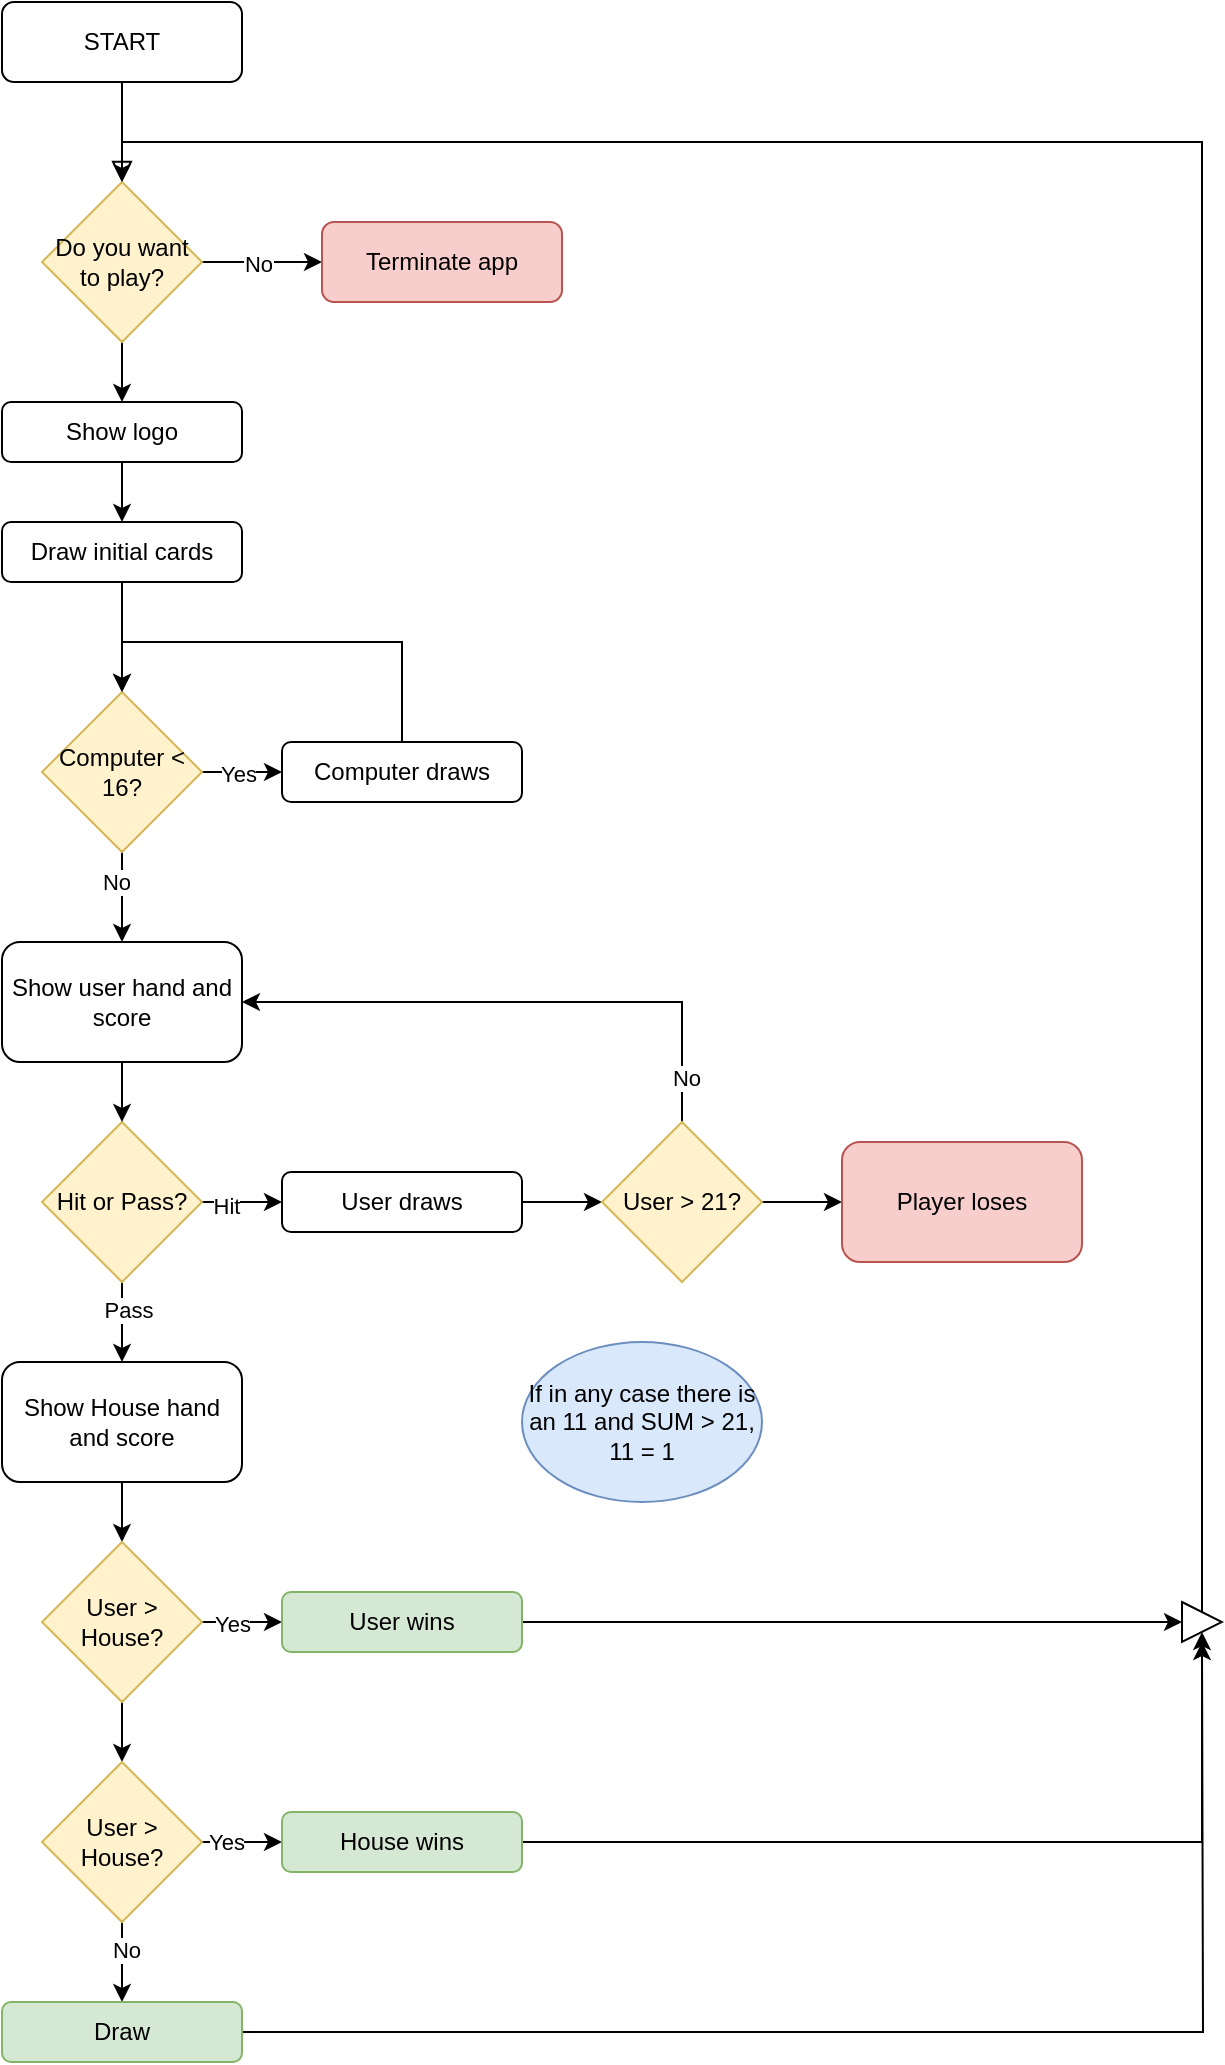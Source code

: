 <mxfile version="26.0.14">
  <diagram id="C5RBs43oDa-KdzZeNtuy" name="Page-1">
    <mxGraphModel dx="1364" dy="795" grid="1" gridSize="10" guides="1" tooltips="1" connect="1" arrows="1" fold="1" page="1" pageScale="1" pageWidth="827" pageHeight="1169" math="0" shadow="0">
      <root>
        <mxCell id="WIyWlLk6GJQsqaUBKTNV-0" />
        <mxCell id="WIyWlLk6GJQsqaUBKTNV-1" parent="WIyWlLk6GJQsqaUBKTNV-0" />
        <mxCell id="WIyWlLk6GJQsqaUBKTNV-2" value="" style="rounded=0;html=1;jettySize=auto;orthogonalLoop=1;fontSize=11;endArrow=block;endFill=0;endSize=8;strokeWidth=1;shadow=0;labelBackgroundColor=none;edgeStyle=orthogonalEdgeStyle;" parent="WIyWlLk6GJQsqaUBKTNV-1" source="WIyWlLk6GJQsqaUBKTNV-3" edge="1">
          <mxGeometry relative="1" as="geometry">
            <mxPoint x="220" y="170" as="targetPoint" />
          </mxGeometry>
        </mxCell>
        <mxCell id="WIyWlLk6GJQsqaUBKTNV-3" value="START" style="rounded=1;whiteSpace=wrap;html=1;fontSize=12;glass=0;strokeWidth=1;shadow=0;" parent="WIyWlLk6GJQsqaUBKTNV-1" vertex="1">
          <mxGeometry x="160" y="80" width="120" height="40" as="geometry" />
        </mxCell>
        <mxCell id="jNi-wZ_yA9OPhAvH1Hqo-3" style="edgeStyle=orthogonalEdgeStyle;rounded=0;orthogonalLoop=1;jettySize=auto;html=1;" edge="1" parent="WIyWlLk6GJQsqaUBKTNV-1" source="jNi-wZ_yA9OPhAvH1Hqo-1" target="jNi-wZ_yA9OPhAvH1Hqo-2">
          <mxGeometry relative="1" as="geometry" />
        </mxCell>
        <mxCell id="jNi-wZ_yA9OPhAvH1Hqo-4" value="No" style="edgeLabel;html=1;align=center;verticalAlign=middle;resizable=0;points=[];" vertex="1" connectable="0" parent="jNi-wZ_yA9OPhAvH1Hqo-3">
          <mxGeometry x="-0.067" y="-1" relative="1" as="geometry">
            <mxPoint as="offset" />
          </mxGeometry>
        </mxCell>
        <mxCell id="jNi-wZ_yA9OPhAvH1Hqo-6" style="edgeStyle=orthogonalEdgeStyle;rounded=0;orthogonalLoop=1;jettySize=auto;html=1;" edge="1" parent="WIyWlLk6GJQsqaUBKTNV-1" source="jNi-wZ_yA9OPhAvH1Hqo-1" target="jNi-wZ_yA9OPhAvH1Hqo-5">
          <mxGeometry relative="1" as="geometry" />
        </mxCell>
        <mxCell id="jNi-wZ_yA9OPhAvH1Hqo-1" value="Do you want to play?" style="rhombus;whiteSpace=wrap;html=1;fillColor=#fff2cc;strokeColor=#d6b656;" vertex="1" parent="WIyWlLk6GJQsqaUBKTNV-1">
          <mxGeometry x="180" y="170" width="80" height="80" as="geometry" />
        </mxCell>
        <mxCell id="jNi-wZ_yA9OPhAvH1Hqo-2" value="&lt;div&gt;Terminate app&lt;/div&gt;" style="rounded=1;whiteSpace=wrap;html=1;fillColor=#f8cecc;strokeColor=#b85450;" vertex="1" parent="WIyWlLk6GJQsqaUBKTNV-1">
          <mxGeometry x="320" y="190" width="120" height="40" as="geometry" />
        </mxCell>
        <mxCell id="jNi-wZ_yA9OPhAvH1Hqo-8" style="edgeStyle=orthogonalEdgeStyle;rounded=0;orthogonalLoop=1;jettySize=auto;html=1;exitX=0.5;exitY=1;exitDx=0;exitDy=0;" edge="1" parent="WIyWlLk6GJQsqaUBKTNV-1" source="jNi-wZ_yA9OPhAvH1Hqo-5" target="jNi-wZ_yA9OPhAvH1Hqo-7">
          <mxGeometry relative="1" as="geometry" />
        </mxCell>
        <mxCell id="jNi-wZ_yA9OPhAvH1Hqo-5" value="Show logo" style="rounded=1;whiteSpace=wrap;html=1;" vertex="1" parent="WIyWlLk6GJQsqaUBKTNV-1">
          <mxGeometry x="160" y="280" width="120" height="30" as="geometry" />
        </mxCell>
        <mxCell id="jNi-wZ_yA9OPhAvH1Hqo-20" style="edgeStyle=orthogonalEdgeStyle;rounded=0;orthogonalLoop=1;jettySize=auto;html=1;entryX=0.5;entryY=0;entryDx=0;entryDy=0;" edge="1" parent="WIyWlLk6GJQsqaUBKTNV-1" source="jNi-wZ_yA9OPhAvH1Hqo-7" target="jNi-wZ_yA9OPhAvH1Hqo-15">
          <mxGeometry relative="1" as="geometry" />
        </mxCell>
        <mxCell id="jNi-wZ_yA9OPhAvH1Hqo-7" value="Draw initial cards" style="rounded=1;whiteSpace=wrap;html=1;" vertex="1" parent="WIyWlLk6GJQsqaUBKTNV-1">
          <mxGeometry x="160" y="340" width="120" height="30" as="geometry" />
        </mxCell>
        <mxCell id="jNi-wZ_yA9OPhAvH1Hqo-47" style="edgeStyle=orthogonalEdgeStyle;rounded=0;orthogonalLoop=1;jettySize=auto;html=1;" edge="1" parent="WIyWlLk6GJQsqaUBKTNV-1" source="jNi-wZ_yA9OPhAvH1Hqo-10" target="jNi-wZ_yA9OPhAvH1Hqo-39">
          <mxGeometry relative="1" as="geometry" />
        </mxCell>
        <mxCell id="jNi-wZ_yA9OPhAvH1Hqo-49" value="Hit" style="edgeLabel;html=1;align=center;verticalAlign=middle;resizable=0;points=[];" vertex="1" connectable="0" parent="jNi-wZ_yA9OPhAvH1Hqo-47">
          <mxGeometry x="-0.4" y="-2" relative="1" as="geometry">
            <mxPoint as="offset" />
          </mxGeometry>
        </mxCell>
        <mxCell id="jNi-wZ_yA9OPhAvH1Hqo-51" style="edgeStyle=orthogonalEdgeStyle;rounded=0;orthogonalLoop=1;jettySize=auto;html=1;entryX=0.5;entryY=0;entryDx=0;entryDy=0;" edge="1" parent="WIyWlLk6GJQsqaUBKTNV-1" source="jNi-wZ_yA9OPhAvH1Hqo-10" target="jNi-wZ_yA9OPhAvH1Hqo-50">
          <mxGeometry relative="1" as="geometry" />
        </mxCell>
        <mxCell id="jNi-wZ_yA9OPhAvH1Hqo-52" value="Pass" style="edgeLabel;html=1;align=center;verticalAlign=middle;resizable=0;points=[];" vertex="1" connectable="0" parent="jNi-wZ_yA9OPhAvH1Hqo-51">
          <mxGeometry x="-0.3" y="3" relative="1" as="geometry">
            <mxPoint as="offset" />
          </mxGeometry>
        </mxCell>
        <mxCell id="jNi-wZ_yA9OPhAvH1Hqo-10" value="Hit or Pass?" style="rhombus;whiteSpace=wrap;html=1;fillColor=#fff2cc;strokeColor=#d6b656;" vertex="1" parent="WIyWlLk6GJQsqaUBKTNV-1">
          <mxGeometry x="180" y="640" width="80" height="80" as="geometry" />
        </mxCell>
        <mxCell id="jNi-wZ_yA9OPhAvH1Hqo-17" style="edgeStyle=orthogonalEdgeStyle;rounded=0;orthogonalLoop=1;jettySize=auto;html=1;exitX=1;exitY=0.5;exitDx=0;exitDy=0;entryX=0;entryY=0.5;entryDx=0;entryDy=0;" edge="1" parent="WIyWlLk6GJQsqaUBKTNV-1" source="jNi-wZ_yA9OPhAvH1Hqo-15" target="jNi-wZ_yA9OPhAvH1Hqo-16">
          <mxGeometry relative="1" as="geometry" />
        </mxCell>
        <mxCell id="jNi-wZ_yA9OPhAvH1Hqo-24" value="Yes" style="edgeLabel;html=1;align=center;verticalAlign=middle;resizable=0;points=[];" vertex="1" connectable="0" parent="jNi-wZ_yA9OPhAvH1Hqo-17">
          <mxGeometry x="-0.1" y="-1" relative="1" as="geometry">
            <mxPoint as="offset" />
          </mxGeometry>
        </mxCell>
        <mxCell id="jNi-wZ_yA9OPhAvH1Hqo-25" style="edgeStyle=orthogonalEdgeStyle;rounded=0;orthogonalLoop=1;jettySize=auto;html=1;" edge="1" parent="WIyWlLk6GJQsqaUBKTNV-1" source="jNi-wZ_yA9OPhAvH1Hqo-15">
          <mxGeometry relative="1" as="geometry">
            <mxPoint x="220" y="550" as="targetPoint" />
          </mxGeometry>
        </mxCell>
        <mxCell id="jNi-wZ_yA9OPhAvH1Hqo-26" value="No" style="edgeLabel;html=1;align=center;verticalAlign=middle;resizable=0;points=[];" vertex="1" connectable="0" parent="jNi-wZ_yA9OPhAvH1Hqo-25">
          <mxGeometry x="-0.36" y="-3" relative="1" as="geometry">
            <mxPoint as="offset" />
          </mxGeometry>
        </mxCell>
        <mxCell id="jNi-wZ_yA9OPhAvH1Hqo-15" value="Computer &amp;lt; 16?" style="rhombus;whiteSpace=wrap;html=1;fillColor=#fff2cc;strokeColor=#d6b656;" vertex="1" parent="WIyWlLk6GJQsqaUBKTNV-1">
          <mxGeometry x="180" y="425" width="80" height="80" as="geometry" />
        </mxCell>
        <mxCell id="jNi-wZ_yA9OPhAvH1Hqo-23" style="edgeStyle=orthogonalEdgeStyle;rounded=0;orthogonalLoop=1;jettySize=auto;html=1;entryX=0.5;entryY=0;entryDx=0;entryDy=0;exitX=0.5;exitY=0;exitDx=0;exitDy=0;" edge="1" parent="WIyWlLk6GJQsqaUBKTNV-1" source="jNi-wZ_yA9OPhAvH1Hqo-16" target="jNi-wZ_yA9OPhAvH1Hqo-15">
          <mxGeometry relative="1" as="geometry">
            <Array as="points">
              <mxPoint x="360" y="400" />
              <mxPoint x="220" y="400" />
            </Array>
          </mxGeometry>
        </mxCell>
        <mxCell id="jNi-wZ_yA9OPhAvH1Hqo-16" value="Computer draws" style="rounded=1;whiteSpace=wrap;html=1;" vertex="1" parent="WIyWlLk6GJQsqaUBKTNV-1">
          <mxGeometry x="300" y="450" width="120" height="30" as="geometry" />
        </mxCell>
        <mxCell id="jNi-wZ_yA9OPhAvH1Hqo-29" value="&lt;div&gt;If in any case there is an 11 and SUM &amp;gt; 21, 11 = 1&lt;/div&gt;" style="ellipse;whiteSpace=wrap;html=1;fillColor=#dae8fc;strokeColor=#6c8ebf;" vertex="1" parent="WIyWlLk6GJQsqaUBKTNV-1">
          <mxGeometry x="420" y="750" width="120" height="80" as="geometry" />
        </mxCell>
        <mxCell id="jNi-wZ_yA9OPhAvH1Hqo-38" style="edgeStyle=orthogonalEdgeStyle;rounded=0;orthogonalLoop=1;jettySize=auto;html=1;entryX=0.5;entryY=0;entryDx=0;entryDy=0;" edge="1" parent="WIyWlLk6GJQsqaUBKTNV-1" source="jNi-wZ_yA9OPhAvH1Hqo-37" target="jNi-wZ_yA9OPhAvH1Hqo-10">
          <mxGeometry relative="1" as="geometry" />
        </mxCell>
        <mxCell id="jNi-wZ_yA9OPhAvH1Hqo-37" value="&lt;div&gt;Show user hand and score&lt;/div&gt;" style="rounded=1;whiteSpace=wrap;html=1;" vertex="1" parent="WIyWlLk6GJQsqaUBKTNV-1">
          <mxGeometry x="160" y="550" width="120" height="60" as="geometry" />
        </mxCell>
        <mxCell id="jNi-wZ_yA9OPhAvH1Hqo-48" style="edgeStyle=orthogonalEdgeStyle;rounded=0;orthogonalLoop=1;jettySize=auto;html=1;" edge="1" parent="WIyWlLk6GJQsqaUBKTNV-1" source="jNi-wZ_yA9OPhAvH1Hqo-39" target="jNi-wZ_yA9OPhAvH1Hqo-40">
          <mxGeometry relative="1" as="geometry" />
        </mxCell>
        <mxCell id="jNi-wZ_yA9OPhAvH1Hqo-39" value="User draws" style="rounded=1;whiteSpace=wrap;html=1;" vertex="1" parent="WIyWlLk6GJQsqaUBKTNV-1">
          <mxGeometry x="300" y="665" width="120" height="30" as="geometry" />
        </mxCell>
        <mxCell id="jNi-wZ_yA9OPhAvH1Hqo-43" style="edgeStyle=orthogonalEdgeStyle;rounded=0;orthogonalLoop=1;jettySize=auto;html=1;entryX=1;entryY=0.5;entryDx=0;entryDy=0;exitX=0.5;exitY=0;exitDx=0;exitDy=0;" edge="1" parent="WIyWlLk6GJQsqaUBKTNV-1" source="jNi-wZ_yA9OPhAvH1Hqo-40" target="jNi-wZ_yA9OPhAvH1Hqo-37">
          <mxGeometry relative="1" as="geometry" />
        </mxCell>
        <mxCell id="jNi-wZ_yA9OPhAvH1Hqo-44" value="&lt;div&gt;No&lt;/div&gt;" style="edgeLabel;html=1;align=center;verticalAlign=middle;resizable=0;points=[];" vertex="1" connectable="0" parent="jNi-wZ_yA9OPhAvH1Hqo-43">
          <mxGeometry x="-0.843" y="-2" relative="1" as="geometry">
            <mxPoint as="offset" />
          </mxGeometry>
        </mxCell>
        <mxCell id="jNi-wZ_yA9OPhAvH1Hqo-46" style="edgeStyle=orthogonalEdgeStyle;rounded=0;orthogonalLoop=1;jettySize=auto;html=1;entryX=0;entryY=0.5;entryDx=0;entryDy=0;" edge="1" parent="WIyWlLk6GJQsqaUBKTNV-1" source="jNi-wZ_yA9OPhAvH1Hqo-40" target="jNi-wZ_yA9OPhAvH1Hqo-45">
          <mxGeometry relative="1" as="geometry" />
        </mxCell>
        <mxCell id="jNi-wZ_yA9OPhAvH1Hqo-40" value="User &amp;gt; 21?" style="rhombus;whiteSpace=wrap;html=1;fillColor=#fff2cc;strokeColor=#d6b656;" vertex="1" parent="WIyWlLk6GJQsqaUBKTNV-1">
          <mxGeometry x="460" y="640" width="80" height="80" as="geometry" />
        </mxCell>
        <mxCell id="jNi-wZ_yA9OPhAvH1Hqo-45" value="&lt;div&gt;Player loses&lt;/div&gt;" style="rounded=1;whiteSpace=wrap;html=1;fillColor=#f8cecc;strokeColor=#b85450;" vertex="1" parent="WIyWlLk6GJQsqaUBKTNV-1">
          <mxGeometry x="580" y="650" width="120" height="60" as="geometry" />
        </mxCell>
        <mxCell id="jNi-wZ_yA9OPhAvH1Hqo-54" style="edgeStyle=orthogonalEdgeStyle;rounded=0;orthogonalLoop=1;jettySize=auto;html=1;entryX=0.5;entryY=0;entryDx=0;entryDy=0;" edge="1" parent="WIyWlLk6GJQsqaUBKTNV-1" source="jNi-wZ_yA9OPhAvH1Hqo-50" target="jNi-wZ_yA9OPhAvH1Hqo-53">
          <mxGeometry relative="1" as="geometry" />
        </mxCell>
        <mxCell id="jNi-wZ_yA9OPhAvH1Hqo-50" value="Show House hand and score" style="rounded=1;whiteSpace=wrap;html=1;" vertex="1" parent="WIyWlLk6GJQsqaUBKTNV-1">
          <mxGeometry x="160" y="760" width="120" height="60" as="geometry" />
        </mxCell>
        <mxCell id="jNi-wZ_yA9OPhAvH1Hqo-56" style="edgeStyle=orthogonalEdgeStyle;rounded=0;orthogonalLoop=1;jettySize=auto;html=1;" edge="1" parent="WIyWlLk6GJQsqaUBKTNV-1" source="jNi-wZ_yA9OPhAvH1Hqo-53" target="jNi-wZ_yA9OPhAvH1Hqo-55">
          <mxGeometry relative="1" as="geometry" />
        </mxCell>
        <mxCell id="jNi-wZ_yA9OPhAvH1Hqo-64" value="Yes" style="edgeLabel;html=1;align=center;verticalAlign=middle;resizable=0;points=[];" vertex="1" connectable="0" parent="jNi-wZ_yA9OPhAvH1Hqo-56">
          <mxGeometry x="-0.25" y="-1" relative="1" as="geometry">
            <mxPoint as="offset" />
          </mxGeometry>
        </mxCell>
        <mxCell id="jNi-wZ_yA9OPhAvH1Hqo-63" style="edgeStyle=orthogonalEdgeStyle;rounded=0;orthogonalLoop=1;jettySize=auto;html=1;exitX=0.5;exitY=1;exitDx=0;exitDy=0;entryX=0.5;entryY=0;entryDx=0;entryDy=0;" edge="1" parent="WIyWlLk6GJQsqaUBKTNV-1" source="jNi-wZ_yA9OPhAvH1Hqo-53" target="jNi-wZ_yA9OPhAvH1Hqo-58">
          <mxGeometry relative="1" as="geometry" />
        </mxCell>
        <mxCell id="jNi-wZ_yA9OPhAvH1Hqo-53" value="User &amp;gt; House?" style="rhombus;whiteSpace=wrap;html=1;fillColor=#fff2cc;strokeColor=#d6b656;" vertex="1" parent="WIyWlLk6GJQsqaUBKTNV-1">
          <mxGeometry x="180" y="850" width="80" height="80" as="geometry" />
        </mxCell>
        <mxCell id="jNi-wZ_yA9OPhAvH1Hqo-70" style="edgeStyle=orthogonalEdgeStyle;rounded=0;orthogonalLoop=1;jettySize=auto;html=1;entryX=0;entryY=0.5;entryDx=0;entryDy=0;" edge="1" parent="WIyWlLk6GJQsqaUBKTNV-1" source="jNi-wZ_yA9OPhAvH1Hqo-55" target="jNi-wZ_yA9OPhAvH1Hqo-69">
          <mxGeometry relative="1" as="geometry" />
        </mxCell>
        <mxCell id="jNi-wZ_yA9OPhAvH1Hqo-55" value="User wins" style="rounded=1;whiteSpace=wrap;html=1;fillColor=#d5e8d4;strokeColor=#82b366;" vertex="1" parent="WIyWlLk6GJQsqaUBKTNV-1">
          <mxGeometry x="300" y="875" width="120" height="30" as="geometry" />
        </mxCell>
        <mxCell id="jNi-wZ_yA9OPhAvH1Hqo-57" style="edgeStyle=orthogonalEdgeStyle;rounded=0;orthogonalLoop=1;jettySize=auto;html=1;" edge="1" parent="WIyWlLk6GJQsqaUBKTNV-1" source="jNi-wZ_yA9OPhAvH1Hqo-58" target="jNi-wZ_yA9OPhAvH1Hqo-59">
          <mxGeometry relative="1" as="geometry" />
        </mxCell>
        <mxCell id="jNi-wZ_yA9OPhAvH1Hqo-65" value="Yes" style="edgeLabel;html=1;align=center;verticalAlign=middle;resizable=0;points=[];" vertex="1" connectable="0" parent="jNi-wZ_yA9OPhAvH1Hqo-57">
          <mxGeometry x="-0.4" relative="1" as="geometry">
            <mxPoint as="offset" />
          </mxGeometry>
        </mxCell>
        <mxCell id="jNi-wZ_yA9OPhAvH1Hqo-66" style="edgeStyle=orthogonalEdgeStyle;rounded=0;orthogonalLoop=1;jettySize=auto;html=1;exitX=0.5;exitY=1;exitDx=0;exitDy=0;entryX=0.5;entryY=0;entryDx=0;entryDy=0;" edge="1" parent="WIyWlLk6GJQsqaUBKTNV-1" source="jNi-wZ_yA9OPhAvH1Hqo-58" target="jNi-wZ_yA9OPhAvH1Hqo-62">
          <mxGeometry relative="1" as="geometry" />
        </mxCell>
        <mxCell id="jNi-wZ_yA9OPhAvH1Hqo-67" value="No" style="edgeLabel;html=1;align=center;verticalAlign=middle;resizable=0;points=[];" vertex="1" connectable="0" parent="jNi-wZ_yA9OPhAvH1Hqo-66">
          <mxGeometry x="-0.3" y="2" relative="1" as="geometry">
            <mxPoint as="offset" />
          </mxGeometry>
        </mxCell>
        <mxCell id="jNi-wZ_yA9OPhAvH1Hqo-58" value="User &amp;gt; House?" style="rhombus;whiteSpace=wrap;html=1;fillColor=#fff2cc;strokeColor=#d6b656;" vertex="1" parent="WIyWlLk6GJQsqaUBKTNV-1">
          <mxGeometry x="180" y="960" width="80" height="80" as="geometry" />
        </mxCell>
        <mxCell id="jNi-wZ_yA9OPhAvH1Hqo-71" style="edgeStyle=orthogonalEdgeStyle;rounded=0;orthogonalLoop=1;jettySize=auto;html=1;entryX=0.5;entryY=1;entryDx=0;entryDy=0;" edge="1" parent="WIyWlLk6GJQsqaUBKTNV-1" source="jNi-wZ_yA9OPhAvH1Hqo-59" target="jNi-wZ_yA9OPhAvH1Hqo-69">
          <mxGeometry relative="1" as="geometry" />
        </mxCell>
        <mxCell id="jNi-wZ_yA9OPhAvH1Hqo-59" value="House wins" style="rounded=1;whiteSpace=wrap;html=1;fillColor=#d5e8d4;strokeColor=#82b366;" vertex="1" parent="WIyWlLk6GJQsqaUBKTNV-1">
          <mxGeometry x="300" y="985" width="120" height="30" as="geometry" />
        </mxCell>
        <mxCell id="jNi-wZ_yA9OPhAvH1Hqo-72" style="edgeStyle=orthogonalEdgeStyle;rounded=0;orthogonalLoop=1;jettySize=auto;html=1;" edge="1" parent="WIyWlLk6GJQsqaUBKTNV-1" source="jNi-wZ_yA9OPhAvH1Hqo-62">
          <mxGeometry relative="1" as="geometry">
            <mxPoint x="760" y="900" as="targetPoint" />
          </mxGeometry>
        </mxCell>
        <mxCell id="jNi-wZ_yA9OPhAvH1Hqo-62" value="Draw" style="rounded=1;whiteSpace=wrap;html=1;fillColor=#d5e8d4;strokeColor=#82b366;" vertex="1" parent="WIyWlLk6GJQsqaUBKTNV-1">
          <mxGeometry x="160" y="1080" width="120" height="30" as="geometry" />
        </mxCell>
        <mxCell id="jNi-wZ_yA9OPhAvH1Hqo-73" style="edgeStyle=orthogonalEdgeStyle;rounded=0;orthogonalLoop=1;jettySize=auto;html=1;entryX=0.5;entryY=0;entryDx=0;entryDy=0;" edge="1" parent="WIyWlLk6GJQsqaUBKTNV-1" source="jNi-wZ_yA9OPhAvH1Hqo-69" target="jNi-wZ_yA9OPhAvH1Hqo-1">
          <mxGeometry relative="1" as="geometry">
            <Array as="points">
              <mxPoint x="760" y="150" />
              <mxPoint x="220" y="150" />
            </Array>
          </mxGeometry>
        </mxCell>
        <mxCell id="jNi-wZ_yA9OPhAvH1Hqo-69" value="" style="triangle;whiteSpace=wrap;html=1;" vertex="1" parent="WIyWlLk6GJQsqaUBKTNV-1">
          <mxGeometry x="750" y="880" width="20" height="20" as="geometry" />
        </mxCell>
      </root>
    </mxGraphModel>
  </diagram>
</mxfile>
